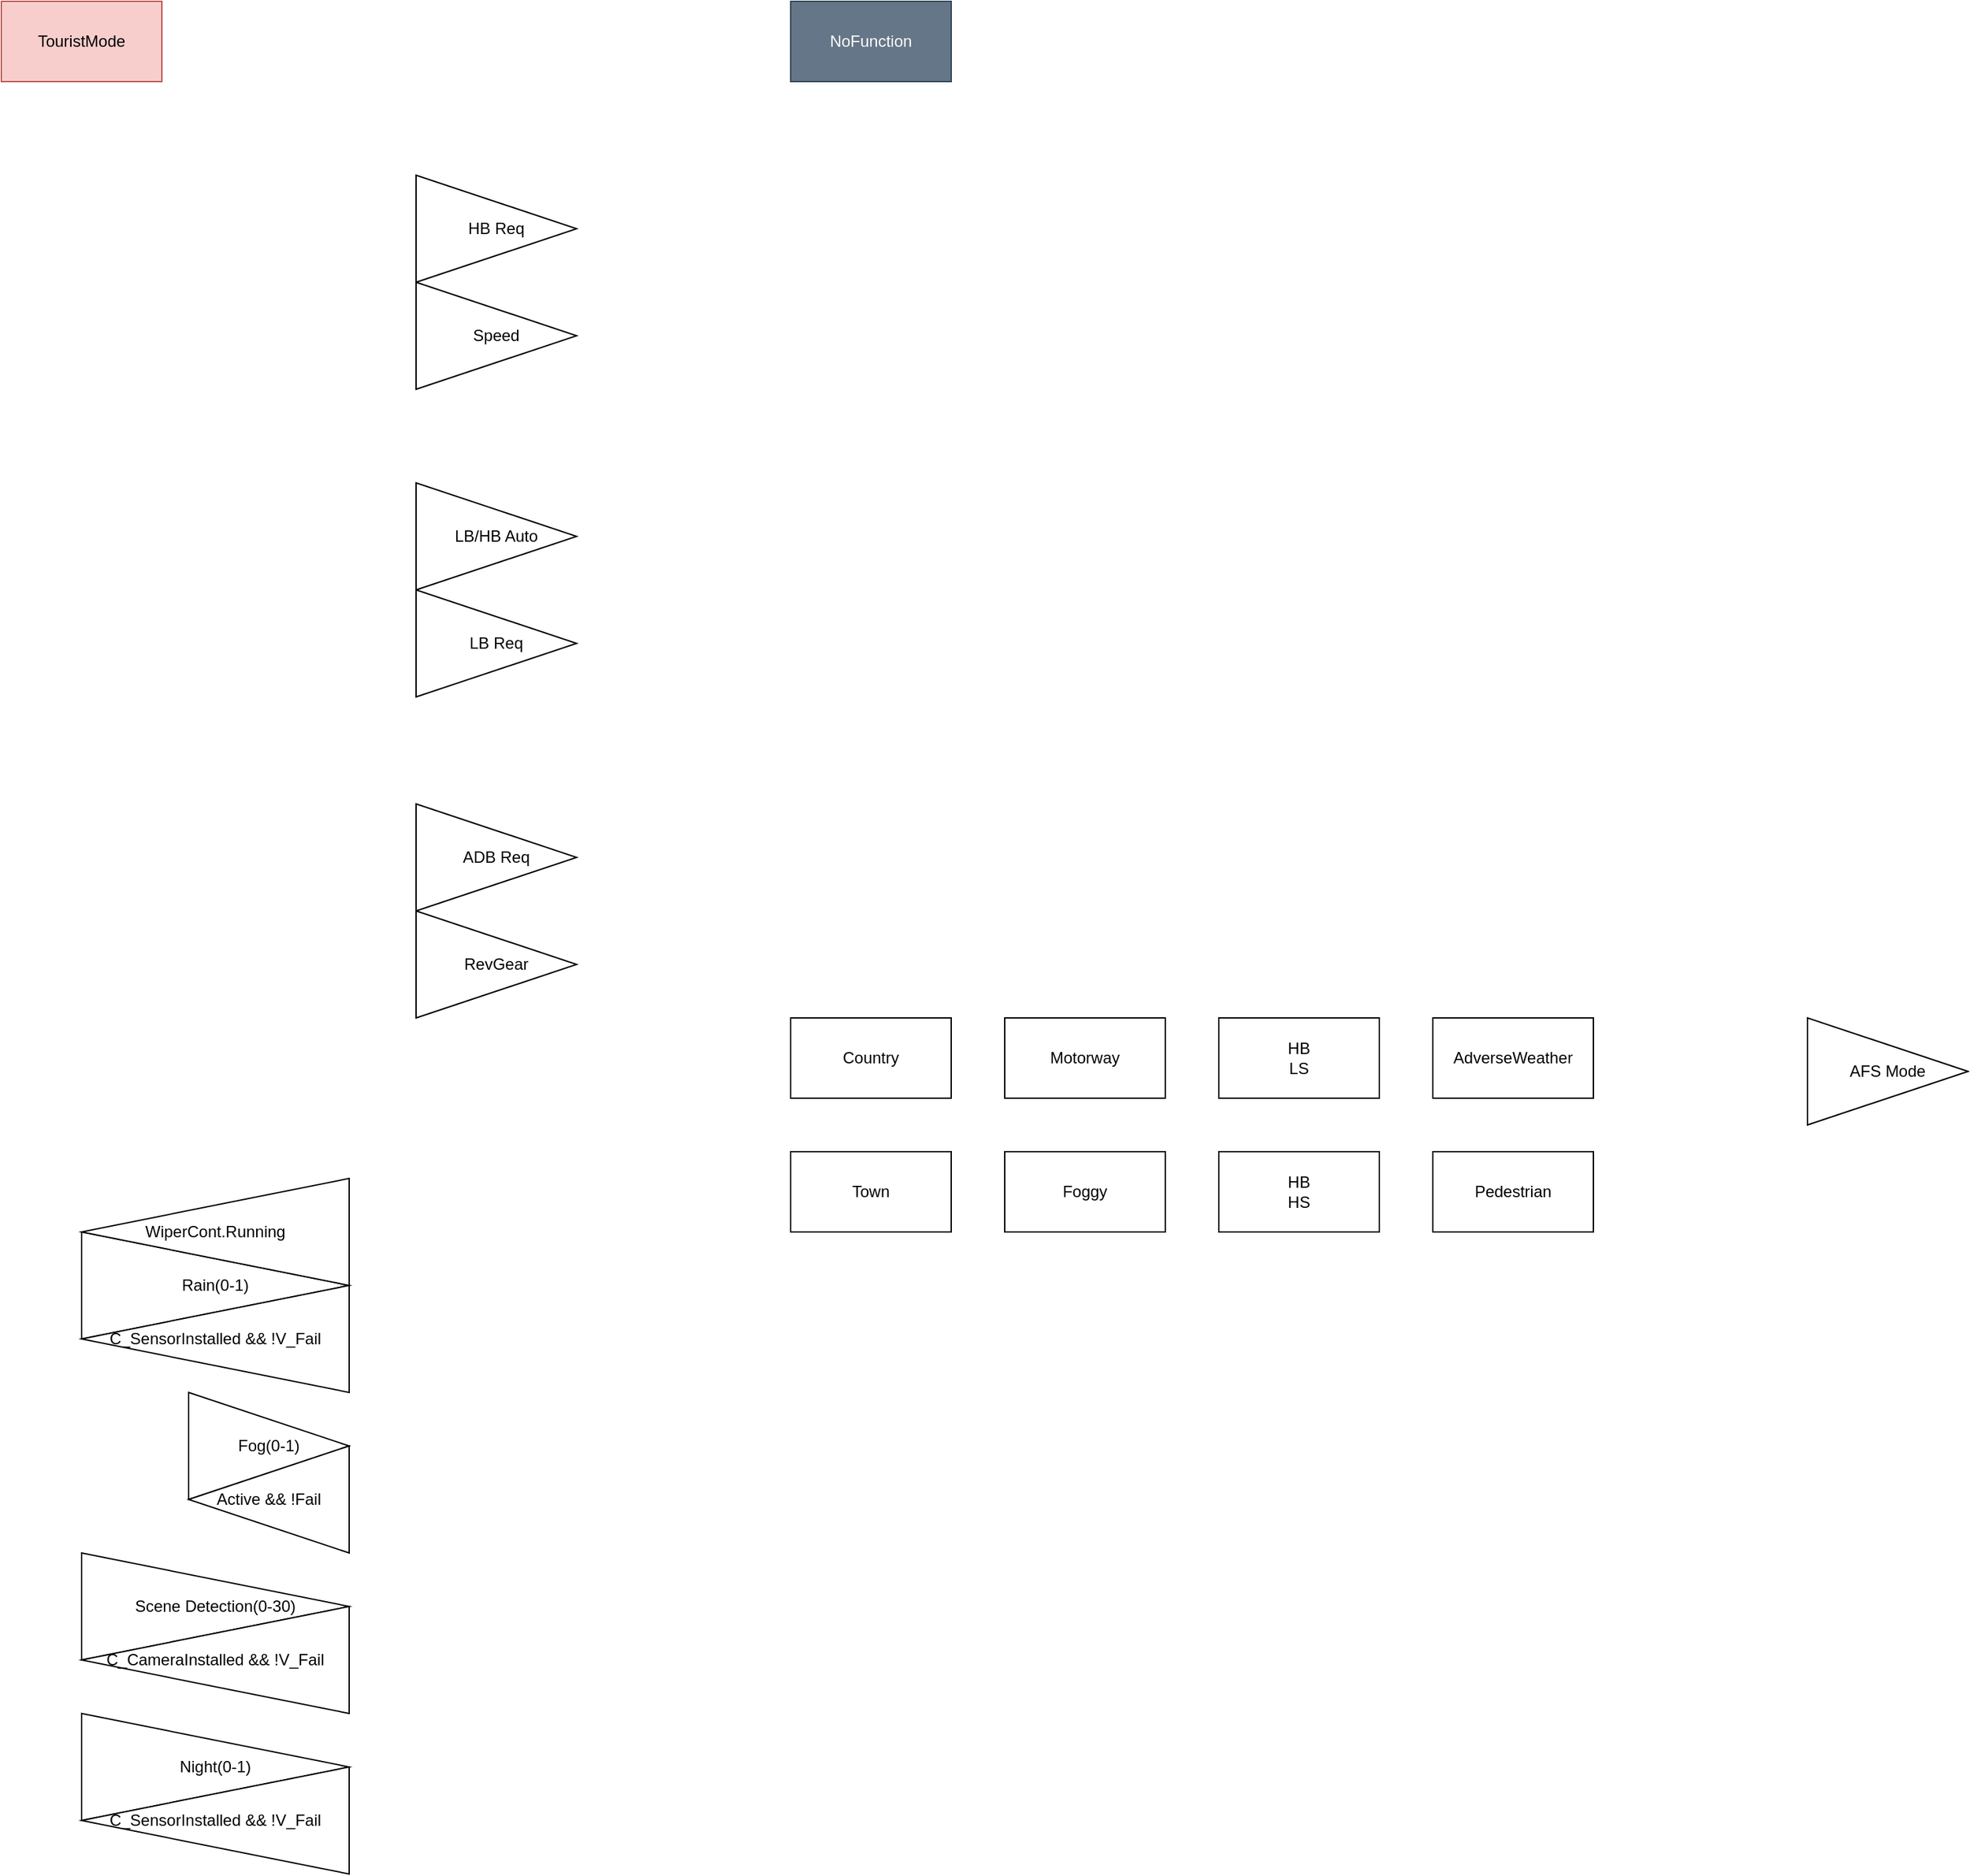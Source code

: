 <mxfile version="26.2.8">
  <diagram name="Page-1" id="G1eS5ST8XbBD6n9Xi0pV">
    <mxGraphModel dx="2502" dy="1617" grid="1" gridSize="10" guides="1" tooltips="1" connect="1" arrows="1" fold="1" page="0" pageScale="1" pageWidth="850" pageHeight="1100" math="0" shadow="0">
      <root>
        <mxCell id="0" />
        <mxCell id="1" parent="0" />
        <mxCell id="Zjcale622EUWuU6XtLWA-1" value="Country" style="rounded=0;whiteSpace=wrap;html=1;" vertex="1" parent="1">
          <mxGeometry x="240" y="600" width="120" height="60" as="geometry" />
        </mxCell>
        <mxCell id="Zjcale622EUWuU6XtLWA-2" value="Town" style="rounded=0;whiteSpace=wrap;html=1;" vertex="1" parent="1">
          <mxGeometry x="240" y="700" width="120" height="60" as="geometry" />
        </mxCell>
        <mxCell id="Zjcale622EUWuU6XtLWA-3" value="Motorway" style="rounded=0;whiteSpace=wrap;html=1;" vertex="1" parent="1">
          <mxGeometry x="400" y="600" width="120" height="60" as="geometry" />
        </mxCell>
        <mxCell id="Zjcale622EUWuU6XtLWA-4" value="Foggy" style="rounded=0;whiteSpace=wrap;html=1;" vertex="1" parent="1">
          <mxGeometry x="400" y="700" width="120" height="60" as="geometry" />
        </mxCell>
        <mxCell id="Zjcale622EUWuU6XtLWA-5" value="Pedestrian" style="rounded=0;whiteSpace=wrap;html=1;" vertex="1" parent="1">
          <mxGeometry x="720" y="700" width="120" height="60" as="geometry" />
        </mxCell>
        <mxCell id="Zjcale622EUWuU6XtLWA-6" value="AdverseWeather" style="rounded=0;whiteSpace=wrap;html=1;" vertex="1" parent="1">
          <mxGeometry x="720" y="600" width="120" height="60" as="geometry" />
        </mxCell>
        <mxCell id="Zjcale622EUWuU6XtLWA-7" value="TouristMode" style="rounded=0;whiteSpace=wrap;html=1;fillColor=#f8cecc;strokeColor=#b85450;" vertex="1" parent="1">
          <mxGeometry x="-350" y="-160" width="120" height="60" as="geometry" />
        </mxCell>
        <mxCell id="Zjcale622EUWuU6XtLWA-8" value="NoFunction" style="rounded=0;whiteSpace=wrap;html=1;fillColor=#647687;strokeColor=#314354;fontColor=#ffffff;" vertex="1" parent="1">
          <mxGeometry x="240" y="-160" width="120" height="60" as="geometry" />
        </mxCell>
        <mxCell id="Zjcale622EUWuU6XtLWA-9" value="HB&lt;div&gt;&lt;span style=&quot;background-color: transparent; color: light-dark(rgb(0, 0, 0), rgb(255, 255, 255));&quot;&gt;LS&lt;/span&gt;&lt;/div&gt;" style="rounded=0;whiteSpace=wrap;html=1;" vertex="1" parent="1">
          <mxGeometry x="560" y="600" width="120" height="60" as="geometry" />
        </mxCell>
        <mxCell id="Zjcale622EUWuU6XtLWA-10" value="HB&lt;div&gt;&lt;span style=&quot;background-color: transparent; color: light-dark(rgb(0, 0, 0), rgb(255, 255, 255));&quot;&gt;HS&lt;/span&gt;&lt;/div&gt;" style="rounded=0;whiteSpace=wrap;html=1;" vertex="1" parent="1">
          <mxGeometry x="560" y="700" width="120" height="60" as="geometry" />
        </mxCell>
        <mxCell id="Zjcale622EUWuU6XtLWA-11" value="LB/HB Auto" style="triangle;whiteSpace=wrap;html=1;" vertex="1" parent="1">
          <mxGeometry x="-40" y="200" width="120" height="80" as="geometry" />
        </mxCell>
        <mxCell id="Zjcale622EUWuU6XtLWA-12" value="LB Req" style="triangle;whiteSpace=wrap;html=1;" vertex="1" parent="1">
          <mxGeometry x="-40" y="280" width="120" height="80" as="geometry" />
        </mxCell>
        <mxCell id="Zjcale622EUWuU6XtLWA-13" value="HB Req" style="triangle;whiteSpace=wrap;html=1;" vertex="1" parent="1">
          <mxGeometry x="-40" y="-30" width="120" height="80" as="geometry" />
        </mxCell>
        <mxCell id="Zjcale622EUWuU6XtLWA-15" value="Rain(0-1)" style="triangle;whiteSpace=wrap;html=1;" vertex="1" parent="1">
          <mxGeometry x="-290" y="760" width="200" height="80" as="geometry" />
        </mxCell>
        <mxCell id="Zjcale622EUWuU6XtLWA-16" value="Fog(0-1)" style="triangle;whiteSpace=wrap;html=1;" vertex="1" parent="1">
          <mxGeometry x="-210" y="880" width="120" height="80" as="geometry" />
        </mxCell>
        <mxCell id="Zjcale622EUWuU6XtLWA-17" value="Speed" style="triangle;whiteSpace=wrap;html=1;" vertex="1" parent="1">
          <mxGeometry x="-40" y="50" width="120" height="80" as="geometry" />
        </mxCell>
        <mxCell id="Zjcale622EUWuU6XtLWA-18" value="RevGear" style="triangle;whiteSpace=wrap;html=1;" vertex="1" parent="1">
          <mxGeometry x="-40" y="520" width="120" height="80" as="geometry" />
        </mxCell>
        <mxCell id="Zjcale622EUWuU6XtLWA-19" value="Scene Detection(0-30)" style="triangle;whiteSpace=wrap;html=1;" vertex="1" parent="1">
          <mxGeometry x="-290" y="1000" width="200" height="80" as="geometry" />
        </mxCell>
        <mxCell id="Zjcale622EUWuU6XtLWA-24" value="ADB Req" style="triangle;whiteSpace=wrap;html=1;" vertex="1" parent="1">
          <mxGeometry x="-40" y="440" width="120" height="80" as="geometry" />
        </mxCell>
        <mxCell id="Zjcale622EUWuU6XtLWA-27" value="&lt;span style=&quot;font-style: normal;&quot;&gt;C_SensorInstalled&amp;nbsp;&lt;/span&gt;&lt;span style=&quot;font-style: normal;&quot;&gt;&amp;amp;&amp;amp; !V_Fail&lt;/span&gt;" style="triangle;whiteSpace=wrap;html=1;fontStyle=2;direction=west;" vertex="1" parent="1">
          <mxGeometry x="-290" y="800" width="200" height="80" as="geometry" />
        </mxCell>
        <mxCell id="Zjcale622EUWuU6XtLWA-28" value="&lt;span style=&quot;font-style: normal;&quot;&gt;Active &amp;amp;&amp;amp; !Fail&lt;/span&gt;" style="triangle;whiteSpace=wrap;html=1;fontStyle=2;direction=west;" vertex="1" parent="1">
          <mxGeometry x="-210" y="920" width="120" height="80" as="geometry" />
        </mxCell>
        <mxCell id="Zjcale622EUWuU6XtLWA-29" value="&lt;span style=&quot;font-style: normal;&quot;&gt;C_CameraInstalled &amp;amp;&amp;amp; !V_Fail&lt;/span&gt;" style="triangle;whiteSpace=wrap;html=1;fontStyle=2;direction=west;" vertex="1" parent="1">
          <mxGeometry x="-290" y="1040" width="200" height="80" as="geometry" />
        </mxCell>
        <mxCell id="Zjcale622EUWuU6XtLWA-32" value="Night(0-1)" style="triangle;whiteSpace=wrap;html=1;" vertex="1" parent="1">
          <mxGeometry x="-290" y="1120" width="200" height="80" as="geometry" />
        </mxCell>
        <mxCell id="Zjcale622EUWuU6XtLWA-33" value="&lt;span style=&quot;font-style: normal;&quot;&gt;C_SensorInstalled&amp;nbsp;&lt;/span&gt;&lt;span style=&quot;font-style: normal;&quot;&gt;&amp;amp;&amp;amp; !V_Fail&lt;/span&gt;" style="triangle;whiteSpace=wrap;html=1;fontStyle=2;direction=west;" vertex="1" parent="1">
          <mxGeometry x="-290" y="1160" width="200" height="80" as="geometry" />
        </mxCell>
        <mxCell id="Zjcale622EUWuU6XtLWA-34" value="&lt;span style=&quot;font-style: normal;&quot;&gt;WiperCont.Running&lt;/span&gt;" style="triangle;whiteSpace=wrap;html=1;fontStyle=2;direction=west;" vertex="1" parent="1">
          <mxGeometry x="-290" y="720" width="200" height="80" as="geometry" />
        </mxCell>
        <mxCell id="Zjcale622EUWuU6XtLWA-35" value="AFS Mode" style="triangle;whiteSpace=wrap;html=1;" vertex="1" parent="1">
          <mxGeometry x="1000" y="600" width="120" height="80" as="geometry" />
        </mxCell>
      </root>
    </mxGraphModel>
  </diagram>
</mxfile>
